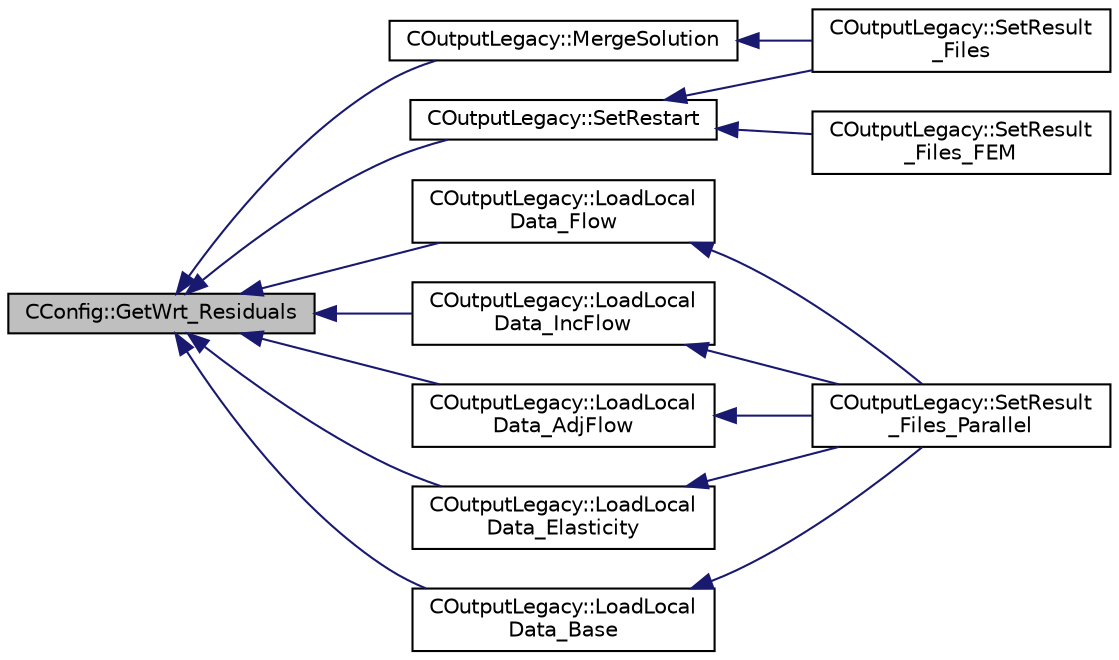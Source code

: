 digraph "CConfig::GetWrt_Residuals"
{
  edge [fontname="Helvetica",fontsize="10",labelfontname="Helvetica",labelfontsize="10"];
  node [fontname="Helvetica",fontsize="10",shape=record];
  rankdir="LR";
  Node13855 [label="CConfig::GetWrt_Residuals",height=0.2,width=0.4,color="black", fillcolor="grey75", style="filled", fontcolor="black"];
  Node13855 -> Node13856 [dir="back",color="midnightblue",fontsize="10",style="solid",fontname="Helvetica"];
  Node13856 [label="COutputLegacy::MergeSolution",height=0.2,width=0.4,color="black", fillcolor="white", style="filled",URL="$class_c_output_legacy.html#af30cc9d6a1d32da2af7043901a5914cf",tooltip="Merge the solution into a data structure used for output file writing. "];
  Node13856 -> Node13857 [dir="back",color="midnightblue",fontsize="10",style="solid",fontname="Helvetica"];
  Node13857 [label="COutputLegacy::SetResult\l_Files",height=0.2,width=0.4,color="black", fillcolor="white", style="filled",URL="$class_c_output_legacy.html#aa817439538e8cf82f82acbfa0bf7e735",tooltip="Writes and organizes the all the output files, except the history one, for serial computations..."];
  Node13855 -> Node13858 [dir="back",color="midnightblue",fontsize="10",style="solid",fontname="Helvetica"];
  Node13858 [label="COutputLegacy::SetRestart",height=0.2,width=0.4,color="black", fillcolor="white", style="filled",URL="$class_c_output_legacy.html#adadfc4d06c13f5fa3d6c9e21688329f4",tooltip="Write a native SU2 restart file. "];
  Node13858 -> Node13857 [dir="back",color="midnightblue",fontsize="10",style="solid",fontname="Helvetica"];
  Node13858 -> Node13859 [dir="back",color="midnightblue",fontsize="10",style="solid",fontname="Helvetica"];
  Node13859 [label="COutputLegacy::SetResult\l_Files_FEM",height=0.2,width=0.4,color="black", fillcolor="white", style="filled",URL="$class_c_output_legacy.html#a25b90eb5e2bd0f05f92a89f0768f2181",tooltip="Writes and organizes the all the output files, except the history one, for serial computations with t..."];
  Node13855 -> Node13860 [dir="back",color="midnightblue",fontsize="10",style="solid",fontname="Helvetica"];
  Node13860 [label="COutputLegacy::LoadLocal\lData_Flow",height=0.2,width=0.4,color="black", fillcolor="white", style="filled",URL="$class_c_output_legacy.html#a83e5de863b29fe3a222074d93d696d57",tooltip="Load the desired solution data into a structure used for parallel reordering and output file writing ..."];
  Node13860 -> Node13861 [dir="back",color="midnightblue",fontsize="10",style="solid",fontname="Helvetica"];
  Node13861 [label="COutputLegacy::SetResult\l_Files_Parallel",height=0.2,width=0.4,color="black", fillcolor="white", style="filled",URL="$class_c_output_legacy.html#a9e7832982d8237df4df455b027fd203b",tooltip="Writes and organizes the all the output files, except the history one, for parallel computations..."];
  Node13855 -> Node13862 [dir="back",color="midnightblue",fontsize="10",style="solid",fontname="Helvetica"];
  Node13862 [label="COutputLegacy::LoadLocal\lData_IncFlow",height=0.2,width=0.4,color="black", fillcolor="white", style="filled",URL="$class_c_output_legacy.html#a2d955089c8894a2eb795970f06e7900d",tooltip="Load the desired solution data into a structure used for parallel reordering and output file writing ..."];
  Node13862 -> Node13861 [dir="back",color="midnightblue",fontsize="10",style="solid",fontname="Helvetica"];
  Node13855 -> Node13863 [dir="back",color="midnightblue",fontsize="10",style="solid",fontname="Helvetica"];
  Node13863 [label="COutputLegacy::LoadLocal\lData_AdjFlow",height=0.2,width=0.4,color="black", fillcolor="white", style="filled",URL="$class_c_output_legacy.html#a37180b5adabfb37cdc540e99cd43e347",tooltip="Load the desired solution data into a structure used for parallel reordering and output file writing ..."];
  Node13863 -> Node13861 [dir="back",color="midnightblue",fontsize="10",style="solid",fontname="Helvetica"];
  Node13855 -> Node13864 [dir="back",color="midnightblue",fontsize="10",style="solid",fontname="Helvetica"];
  Node13864 [label="COutputLegacy::LoadLocal\lData_Elasticity",height=0.2,width=0.4,color="black", fillcolor="white", style="filled",URL="$class_c_output_legacy.html#affd55f3cde485db80b04475bec5dd600",tooltip="Load the desired solution data into a structure used for parallel reordering and output file writing ..."];
  Node13864 -> Node13861 [dir="back",color="midnightblue",fontsize="10",style="solid",fontname="Helvetica"];
  Node13855 -> Node13865 [dir="back",color="midnightblue",fontsize="10",style="solid",fontname="Helvetica"];
  Node13865 [label="COutputLegacy::LoadLocal\lData_Base",height=0.2,width=0.4,color="black", fillcolor="white", style="filled",URL="$class_c_output_legacy.html#acd1d0d237e417b19c6a4cdb2f3e79a6a",tooltip="Load the desired solution data into a structure used for parallel reordering and output file writing ..."];
  Node13865 -> Node13861 [dir="back",color="midnightblue",fontsize="10",style="solid",fontname="Helvetica"];
}

